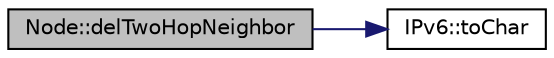 digraph "Node::delTwoHopNeighbor"
{
  edge [fontname="Helvetica",fontsize="10",labelfontname="Helvetica",labelfontsize="10"];
  node [fontname="Helvetica",fontsize="10",shape=record];
  rankdir="LR";
  Node1 [label="Node::delTwoHopNeighbor",height=0.2,width=0.4,color="black", fillcolor="grey75", style="filled" fontcolor="black"];
  Node1 -> Node2 [color="midnightblue",fontsize="10",style="solid",fontname="Helvetica"];
  Node2 [label="IPv6::toChar",height=0.2,width=0.4,color="black", fillcolor="white", style="filled",URL="$class_i_pv6.html#af0a0c1d062556f40f7d41b68cda32442"];
}
